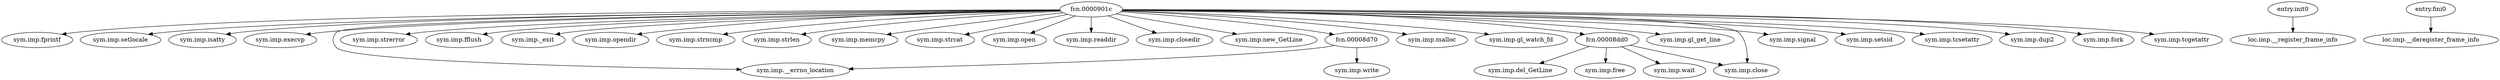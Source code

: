 digraph code {
  "0x0000901c" [label="fcn.0000901c"];
  "0x0000901c" -> "0x00008b58";
  "0x00008b58" [label="sym.imp.fprintf"];
  "0x0000901c" -> "0x00008bf4";
  "0x00008bf4" [label="sym.imp.setlocale"];
  "0x0000901c" -> "0x00008b04";
  "0x00008b04" [label="sym.imp.isatty"];
  "0x0000901c" -> "0x00008c3c";
  "0x00008c3c" [label="sym.imp.execvp"];
  "0x0000901c" -> "0x00008c0c";
  "0x00008c0c" [label="sym.imp.__errno_location"];
  "0x0000901c" -> "0x00008abc";
  "0x00008abc" [label="sym.imp.strerror"];
  "0x0000901c" -> "0x00008b28";
  "0x00008b28" [label="sym.imp.fflush"];
  "0x0000901c" -> "0x00008c18";
  "0x00008c18" [label="sym.imp._exit"];
  "0x0000901c" -> "0x00008be8";
  "0x00008be8" [label="sym.imp.opendir"];
  "0x0000901c" -> "0x00008bb8";
  "0x00008bb8" [label="sym.imp.strncmp"];
  "0x0000901c" -> "0x00008c24";
  "0x00008c24" [label="sym.imp.strlen"];
  "0x0000901c" -> "0x00008ae0";
  "0x00008ae0" [label="sym.imp.memcpy"];
  "0x0000901c" -> "0x00008b64";
  "0x00008b64" [label="sym.imp.strcat"];
  "0x0000901c" -> "0x00008c30";
  "0x00008c30" [label="sym.imp.open"];
  "0x0000901c" -> "0x00008b1c";
  "0x00008b1c" [label="sym.imp.readdir"];
  "0x0000901c" -> "0x00008c54";
  "0x00008c54" [label="sym.imp.closedir"];
  "0x0000901c" -> "0x00008b88";
  "0x00008b88" [label="sym.imp.new_GetLine"];
  "0x0000901c" -> "0x00008dd0";
  "0x00008dd0" [label="fcn.00008dd0"];
  "0x0000901c" -> "0x00008af8";
  "0x00008af8" [label="sym.imp.malloc"];
  "0x0000901c" -> "0x00008b7c";
  "0x00008b7c" [label="sym.imp.gl_watch_fd"];
  "0x0000901c" -> "0x00008d70";
  "0x00008d70" [label="fcn.00008d70"];
  "0x0000901c" -> "0x00008ad4";
  "0x00008ad4" [label="sym.imp.gl_get_line"];
  "0x0000901c" -> "0x00008c78";
  "0x00008c78" [label="sym.imp.close"];
  "0x0000901c" -> "0x00008ba0";
  "0x00008ba0" [label="sym.imp.signal"];
  "0x0000901c" -> "0x00008c48";
  "0x00008c48" [label="sym.imp.setsid"];
  "0x0000901c" -> "0x00008c60";
  "0x00008c60" [label="sym.imp.tcsetattr"];
  "0x0000901c" -> "0x00008aec";
  "0x00008aec" [label="sym.imp.dup2"];
  "0x0000901c" -> "0x00008bc4";
  "0x00008bc4" [label="sym.imp.fork"];
  "0x0000901c" -> "0x00008bdc";
  "0x00008bdc" [label="sym.imp.tcgetattr"];
  "0x00008d1c" [label="entry.init0"];
  "0x00008d1c" -> "0x00008c6c";
  "0x00008c6c" [label="loc.imp.__register_frame_info"];
  "0x00008cd8" [label="entry.fini0"];
  "0x00008cd8" -> "0x00008b70";
  "0x00008b70" [label="loc.imp.__deregister_frame_info"];
  "0x00008d70" [label="fcn.00008d70"];
  "0x00008d70" -> "0x00008b4c";
  "0x00008b4c" [label="sym.imp.write"];
  "0x00008d70" -> "0x00008c0c";
  "0x00008c0c" [label="sym.imp.__errno_location"];
  "0x00008dd0" [label="fcn.00008dd0"];
  "0x00008dd0" -> "0x00008c78";
  "0x00008c78" [label="sym.imp.close"];
  "0x00008dd0" -> "0x00008c00";
  "0x00008c00" [label="sym.imp.del_GetLine"];
  "0x00008dd0" -> "0x00008c90";
  "0x00008c90" [label="sym.imp.free"];
  "0x00008dd0" -> "0x00008b94";
  "0x00008b94" [label="sym.imp.wait"];
}